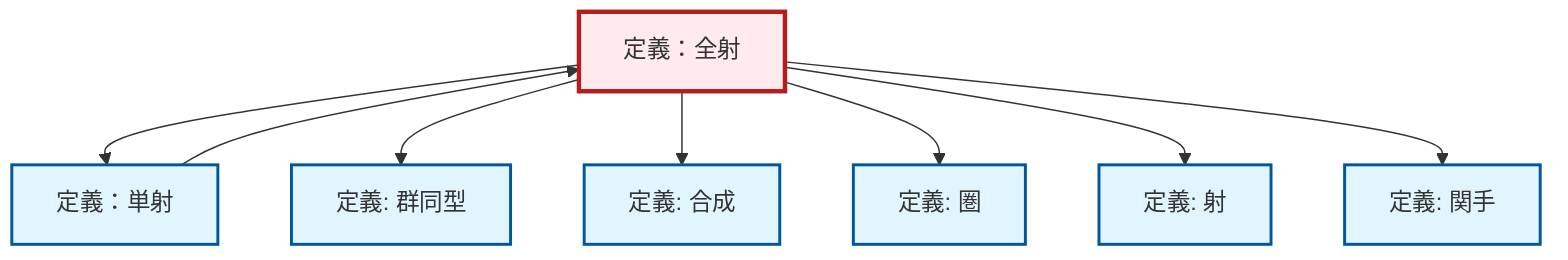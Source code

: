 graph TD
    classDef definition fill:#e1f5fe,stroke:#01579b,stroke-width:2px
    classDef theorem fill:#f3e5f5,stroke:#4a148c,stroke-width:2px
    classDef axiom fill:#fff3e0,stroke:#e65100,stroke-width:2px
    classDef example fill:#e8f5e9,stroke:#1b5e20,stroke-width:2px
    classDef current fill:#ffebee,stroke:#b71c1c,stroke-width:3px
    def-morphism["定義: 射"]:::definition
    def-isomorphism["定義: 群同型"]:::definition
    def-epimorphism["定義：全射"]:::definition
    def-composition["定義: 合成"]:::definition
    def-category["定義: 圏"]:::definition
    def-functor["定義: 関手"]:::definition
    def-monomorphism["定義：単射"]:::definition
    def-epimorphism --> def-monomorphism
    def-epimorphism --> def-isomorphism
    def-epimorphism --> def-composition
    def-epimorphism --> def-category
    def-epimorphism --> def-morphism
    def-epimorphism --> def-functor
    def-monomorphism --> def-epimorphism
    class def-epimorphism current